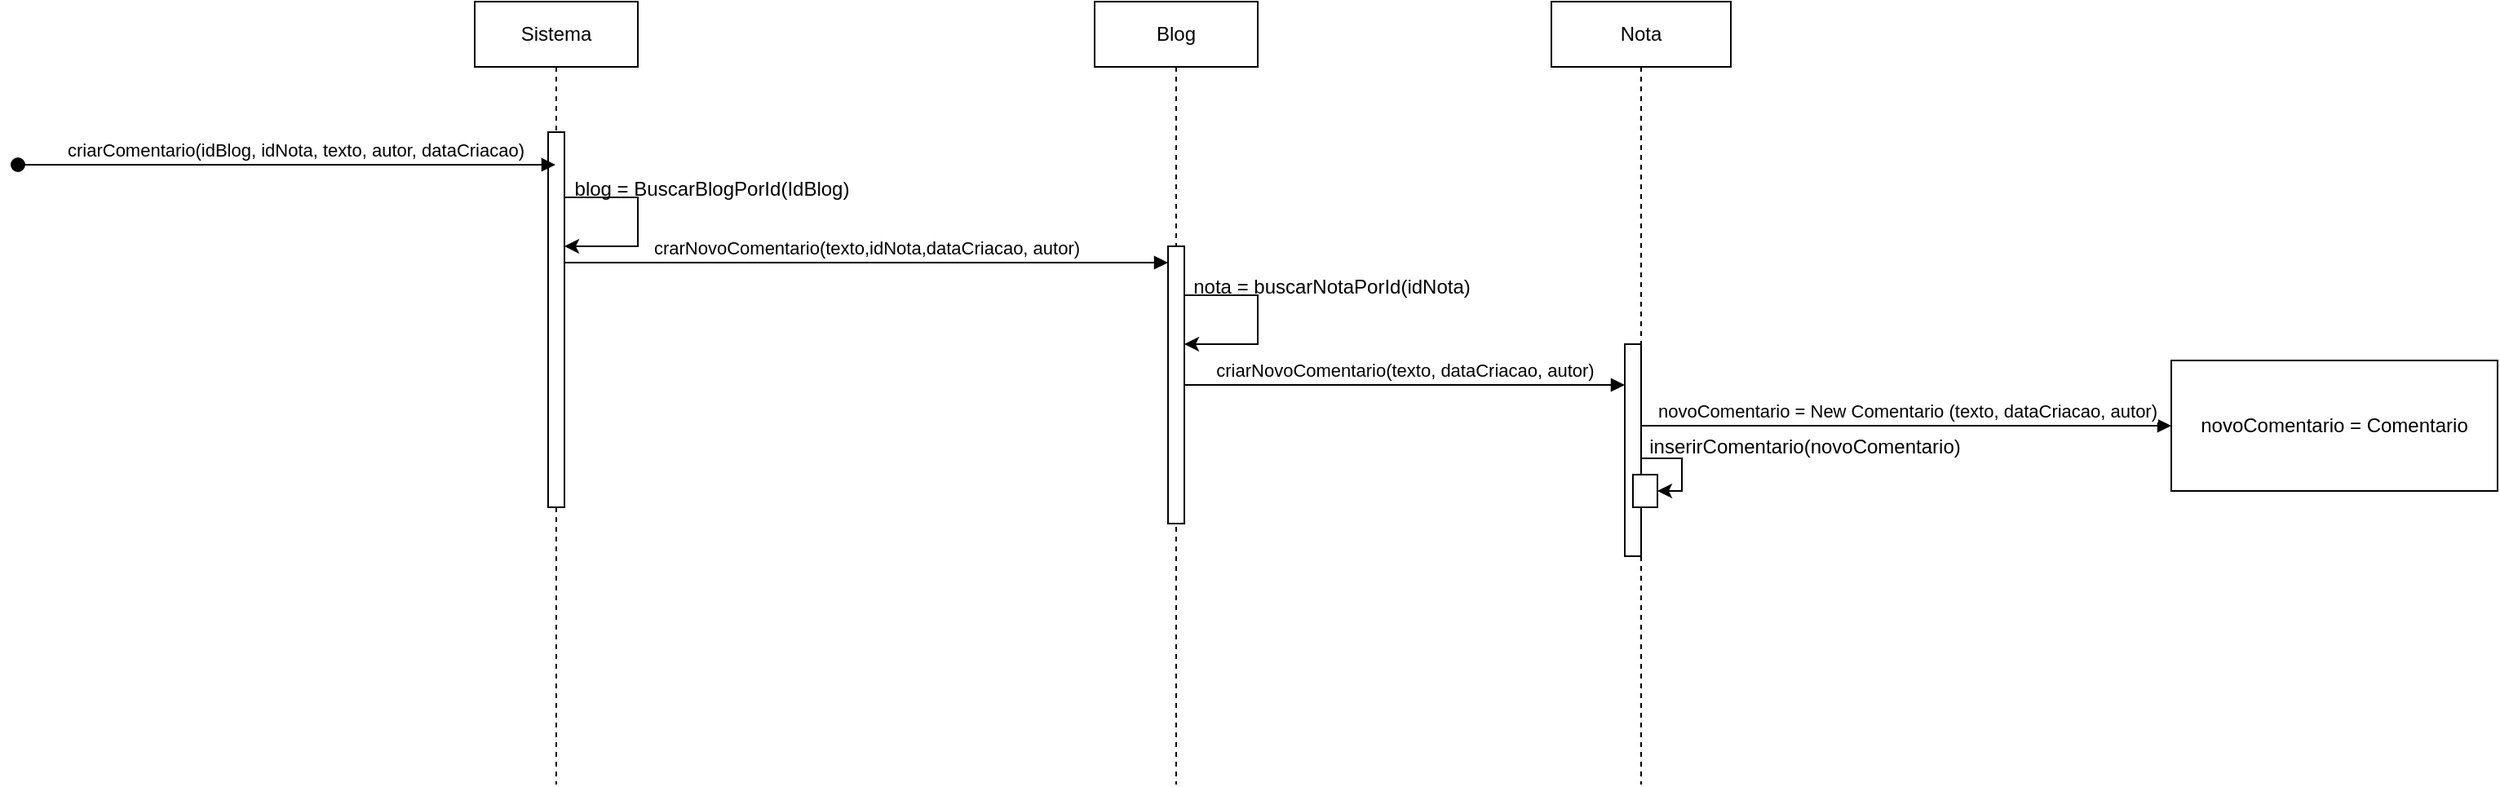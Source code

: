 <mxfile version="24.2.7" type="github">
  <diagram name="Página-1" id="kRPLYJsi6rrupMbsf0CN">
    <mxGraphModel dx="1932" dy="586" grid="1" gridSize="10" guides="1" tooltips="1" connect="1" arrows="1" fold="1" page="1" pageScale="1" pageWidth="827" pageHeight="1169" math="0" shadow="0">
      <root>
        <mxCell id="0" />
        <mxCell id="1" parent="0" />
        <mxCell id="twVeODWQmOb_BkFFTKhD-1" value="Sistema" style="shape=umlLifeline;perimeter=lifelinePerimeter;whiteSpace=wrap;html=1;container=1;dropTarget=0;collapsible=0;recursiveResize=0;outlineConnect=0;portConstraint=eastwest;newEdgeStyle={&quot;curved&quot;:0,&quot;rounded&quot;:0};" vertex="1" parent="1">
          <mxGeometry x="140" y="60" width="100" height="480" as="geometry" />
        </mxCell>
        <mxCell id="twVeODWQmOb_BkFFTKhD-2" value="" style="html=1;points=[[0,0,0,0,5],[0,1,0,0,-5],[1,0,0,0,5],[1,1,0,0,-5]];perimeter=orthogonalPerimeter;outlineConnect=0;targetShapes=umlLifeline;portConstraint=eastwest;newEdgeStyle={&quot;curved&quot;:0,&quot;rounded&quot;:0};" vertex="1" parent="twVeODWQmOb_BkFFTKhD-1">
          <mxGeometry x="45" y="80" width="10" height="230" as="geometry" />
        </mxCell>
        <mxCell id="twVeODWQmOb_BkFFTKhD-4" style="edgeStyle=orthogonalEdgeStyle;rounded=0;orthogonalLoop=1;jettySize=auto;html=1;curved=0;exitX=1;exitY=0;exitDx=0;exitDy=5;exitPerimeter=0;" edge="1" parent="twVeODWQmOb_BkFFTKhD-1" source="twVeODWQmOb_BkFFTKhD-2" target="twVeODWQmOb_BkFFTKhD-2">
          <mxGeometry relative="1" as="geometry">
            <Array as="points">
              <mxPoint x="55" y="120" />
              <mxPoint x="100" y="120" />
              <mxPoint x="100" y="150" />
            </Array>
          </mxGeometry>
        </mxCell>
        <mxCell id="twVeODWQmOb_BkFFTKhD-3" value="criarComentario(idBlog, idNota, texto, autor, dataCriacao)" style="html=1;verticalAlign=bottom;startArrow=oval;startFill=1;endArrow=block;startSize=8;curved=0;rounded=0;" edge="1" parent="1" target="twVeODWQmOb_BkFFTKhD-1">
          <mxGeometry x="0.032" width="60" relative="1" as="geometry">
            <mxPoint x="-140" y="160" as="sourcePoint" />
            <mxPoint x="130" y="160" as="targetPoint" />
            <mxPoint as="offset" />
          </mxGeometry>
        </mxCell>
        <mxCell id="twVeODWQmOb_BkFFTKhD-5" value="blog = BuscarBlogPorId(IdBlog)" style="text;html=1;align=center;verticalAlign=middle;resizable=0;points=[];autosize=1;strokeColor=none;fillColor=none;" vertex="1" parent="1">
          <mxGeometry x="190" y="160" width="190" height="30" as="geometry" />
        </mxCell>
        <mxCell id="twVeODWQmOb_BkFFTKhD-6" value="crarNovoComentario(texto,idNota,dataCriacao, autor)" style="html=1;verticalAlign=bottom;endArrow=block;curved=0;rounded=0;" edge="1" parent="1" source="twVeODWQmOb_BkFFTKhD-2" target="twVeODWQmOb_BkFFTKhD-10">
          <mxGeometry width="80" relative="1" as="geometry">
            <mxPoint x="200" y="240" as="sourcePoint" />
            <mxPoint x="430" y="220" as="targetPoint" />
            <Array as="points">
              <mxPoint x="370" y="220" />
            </Array>
          </mxGeometry>
        </mxCell>
        <mxCell id="twVeODWQmOb_BkFFTKhD-7" value="Blog" style="shape=umlLifeline;perimeter=lifelinePerimeter;whiteSpace=wrap;html=1;container=1;dropTarget=0;collapsible=0;recursiveResize=0;outlineConnect=0;portConstraint=eastwest;newEdgeStyle={&quot;curved&quot;:0,&quot;rounded&quot;:0};" vertex="1" parent="1">
          <mxGeometry x="520" y="60" width="100" height="480" as="geometry" />
        </mxCell>
        <mxCell id="twVeODWQmOb_BkFFTKhD-10" value="" style="html=1;points=[[0,0,0,0,5],[0,1,0,0,-5],[1,0,0,0,5],[1,1,0,0,-5]];perimeter=orthogonalPerimeter;outlineConnect=0;targetShapes=umlLifeline;portConstraint=eastwest;newEdgeStyle={&quot;curved&quot;:0,&quot;rounded&quot;:0};" vertex="1" parent="twVeODWQmOb_BkFFTKhD-7">
          <mxGeometry x="45" y="150" width="10" height="170" as="geometry" />
        </mxCell>
        <mxCell id="twVeODWQmOb_BkFFTKhD-11" style="edgeStyle=orthogonalEdgeStyle;rounded=0;orthogonalLoop=1;jettySize=auto;html=1;curved=0;exitX=1;exitY=0;exitDx=0;exitDy=5;exitPerimeter=0;" edge="1" parent="twVeODWQmOb_BkFFTKhD-7" source="twVeODWQmOb_BkFFTKhD-10" target="twVeODWQmOb_BkFFTKhD-10">
          <mxGeometry relative="1" as="geometry">
            <Array as="points">
              <mxPoint x="55" y="180" />
              <mxPoint x="100" y="180" />
              <mxPoint x="100" y="210" />
            </Array>
          </mxGeometry>
        </mxCell>
        <mxCell id="twVeODWQmOb_BkFFTKhD-8" value="Nota" style="shape=umlLifeline;perimeter=lifelinePerimeter;whiteSpace=wrap;html=1;container=1;dropTarget=0;collapsible=0;recursiveResize=0;outlineConnect=0;portConstraint=eastwest;newEdgeStyle={&quot;curved&quot;:0,&quot;rounded&quot;:0};" vertex="1" parent="1">
          <mxGeometry x="800" y="60" width="110" height="480" as="geometry" />
        </mxCell>
        <mxCell id="twVeODWQmOb_BkFFTKhD-13" value="" style="html=1;points=[[0,0,0,0,5],[0,1,0,0,-5],[1,0,0,0,5],[1,1,0,0,-5]];perimeter=orthogonalPerimeter;outlineConnect=0;targetShapes=umlLifeline;portConstraint=eastwest;newEdgeStyle={&quot;curved&quot;:0,&quot;rounded&quot;:0};" vertex="1" parent="twVeODWQmOb_BkFFTKhD-8">
          <mxGeometry x="45" y="210" width="10" height="130" as="geometry" />
        </mxCell>
        <mxCell id="twVeODWQmOb_BkFFTKhD-18" style="edgeStyle=orthogonalEdgeStyle;rounded=0;orthogonalLoop=1;jettySize=auto;html=1;curved=0;exitX=1;exitY=0;exitDx=0;exitDy=5;exitPerimeter=0;" edge="1" parent="twVeODWQmOb_BkFFTKhD-8" source="twVeODWQmOb_BkFFTKhD-13" target="twVeODWQmOb_BkFFTKhD-19">
          <mxGeometry relative="1" as="geometry">
            <mxPoint x="70" y="300" as="targetPoint" />
            <Array as="points">
              <mxPoint x="55" y="280" />
              <mxPoint x="80" y="280" />
              <mxPoint x="80" y="300" />
            </Array>
          </mxGeometry>
        </mxCell>
        <mxCell id="twVeODWQmOb_BkFFTKhD-19" value="" style="html=1;points=[[0,0,0,0,5],[0,1,0,0,-5],[1,0,0,0,5],[1,1,0,0,-5]];perimeter=orthogonalPerimeter;outlineConnect=0;targetShapes=umlLifeline;portConstraint=eastwest;newEdgeStyle={&quot;curved&quot;:0,&quot;rounded&quot;:0};" vertex="1" parent="twVeODWQmOb_BkFFTKhD-8">
          <mxGeometry x="50" y="290" width="15" height="20" as="geometry" />
        </mxCell>
        <mxCell id="twVeODWQmOb_BkFFTKhD-12" value="nota = buscarNotaPorId(idNota)" style="text;html=1;align=center;verticalAlign=middle;resizable=0;points=[];autosize=1;strokeColor=none;fillColor=none;" vertex="1" parent="1">
          <mxGeometry x="570" y="220" width="190" height="30" as="geometry" />
        </mxCell>
        <mxCell id="twVeODWQmOb_BkFFTKhD-14" value="criarNovoComentario(texto, dataCriacao, autor)" style="html=1;verticalAlign=bottom;endArrow=block;curved=0;rounded=0;" edge="1" parent="1" source="twVeODWQmOb_BkFFTKhD-10" target="twVeODWQmOb_BkFFTKhD-13">
          <mxGeometry width="80" relative="1" as="geometry">
            <mxPoint x="580" y="310" as="sourcePoint" />
            <mxPoint x="660" y="310" as="targetPoint" />
          </mxGeometry>
        </mxCell>
        <mxCell id="twVeODWQmOb_BkFFTKhD-15" value="novoComentario = New Comentario (texto, dataCriacao, autor)" style="html=1;verticalAlign=bottom;endArrow=block;curved=0;rounded=0;entryX=0;entryY=0.5;entryDx=0;entryDy=0;" edge="1" parent="1" source="twVeODWQmOb_BkFFTKhD-13" target="twVeODWQmOb_BkFFTKhD-16">
          <mxGeometry width="80" relative="1" as="geometry">
            <mxPoint x="860" y="310" as="sourcePoint" />
            <mxPoint x="1140" y="320" as="targetPoint" />
          </mxGeometry>
        </mxCell>
        <mxCell id="twVeODWQmOb_BkFFTKhD-16" value="novoComentario = Comentario" style="html=1;whiteSpace=wrap;" vertex="1" parent="1">
          <mxGeometry x="1180" y="280" width="200" height="80" as="geometry" />
        </mxCell>
        <mxCell id="twVeODWQmOb_BkFFTKhD-20" value="inserirComentario(novoComentario)" style="text;html=1;align=center;verticalAlign=middle;resizable=0;points=[];autosize=1;strokeColor=none;fillColor=none;" vertex="1" parent="1">
          <mxGeometry x="850" y="318" width="210" height="30" as="geometry" />
        </mxCell>
      </root>
    </mxGraphModel>
  </diagram>
</mxfile>
